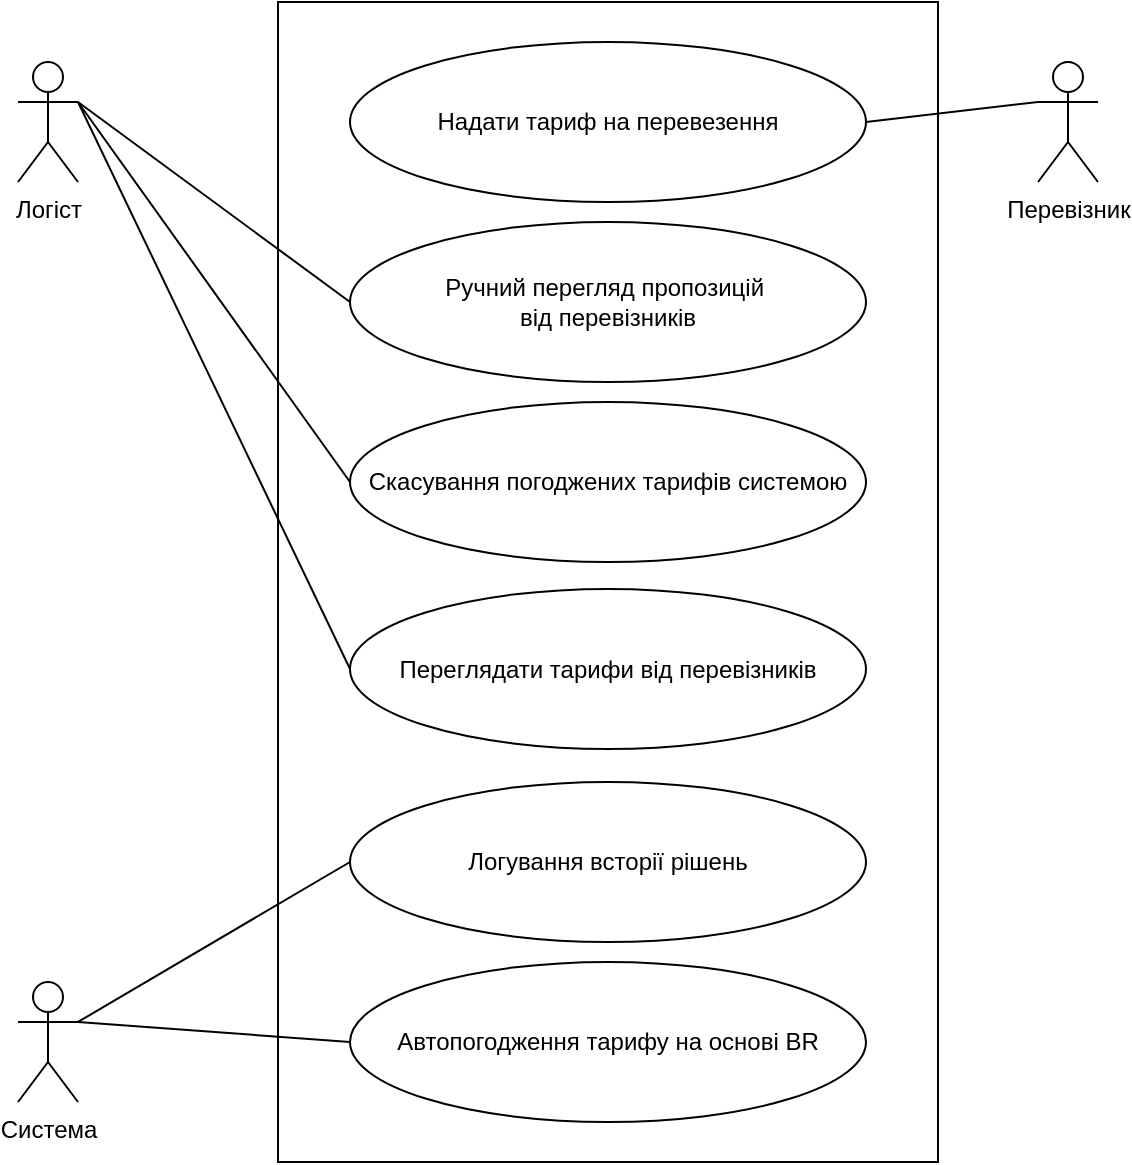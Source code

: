 <mxfile version="27.1.6">
  <diagram name="Сторінка-1" id="ytLEhvGYOJ3w0qEwgIKS">
    <mxGraphModel dx="1123" dy="710" grid="1" gridSize="10" guides="1" tooltips="1" connect="1" arrows="1" fold="1" page="1" pageScale="1" pageWidth="1169" pageHeight="827" math="0" shadow="0">
      <root>
        <mxCell id="0" />
        <mxCell id="1" parent="0" />
        <mxCell id="3pbHyQOfJEhkmRudi0SX-82" value="" style="rounded=0;whiteSpace=wrap;html=1;" vertex="1" parent="1">
          <mxGeometry x="420" y="80" width="330" height="580" as="geometry" />
        </mxCell>
        <mxCell id="3pbHyQOfJEhkmRudi0SX-85" value="Надати тариф на перевезення" style="ellipse;whiteSpace=wrap;html=1;" vertex="1" parent="1">
          <mxGeometry x="456" y="100" width="258" height="80" as="geometry" />
        </mxCell>
        <mxCell id="3pbHyQOfJEhkmRudi0SX-86" value="Переглядати тарифи від перевізників" style="ellipse;whiteSpace=wrap;html=1;" vertex="1" parent="1">
          <mxGeometry x="456" y="373.5" width="258" height="80" as="geometry" />
        </mxCell>
        <mxCell id="3pbHyQOfJEhkmRudi0SX-87" value="Скасування погоджених тарифів системою" style="ellipse;whiteSpace=wrap;html=1;" vertex="1" parent="1">
          <mxGeometry x="456" y="280" width="258" height="80" as="geometry" />
        </mxCell>
        <mxCell id="3pbHyQOfJEhkmRudi0SX-88" value="Автопогодження тарифу на основі BR" style="ellipse;whiteSpace=wrap;html=1;" vertex="1" parent="1">
          <mxGeometry x="456" y="560" width="258" height="80" as="geometry" />
        </mxCell>
        <mxCell id="3pbHyQOfJEhkmRudi0SX-89" value="Логування всторії рішень" style="ellipse;whiteSpace=wrap;html=1;" vertex="1" parent="1">
          <mxGeometry x="456" y="470" width="258" height="80" as="geometry" />
        </mxCell>
        <mxCell id="3pbHyQOfJEhkmRudi0SX-90" value="Ручний перегляд пропозицій&amp;nbsp;&lt;div&gt;від перевізників&lt;/div&gt;" style="ellipse;whiteSpace=wrap;html=1;" vertex="1" parent="1">
          <mxGeometry x="456" y="190" width="258" height="80" as="geometry" />
        </mxCell>
        <mxCell id="3pbHyQOfJEhkmRudi0SX-91" value="Перевізник" style="shape=umlActor;verticalLabelPosition=bottom;verticalAlign=top;html=1;outlineConnect=0;" vertex="1" parent="1">
          <mxGeometry x="800" y="110" width="30" height="60" as="geometry" />
        </mxCell>
        <mxCell id="3pbHyQOfJEhkmRudi0SX-92" value="Система" style="shape=umlActor;verticalLabelPosition=bottom;verticalAlign=top;html=1;outlineConnect=0;" vertex="1" parent="1">
          <mxGeometry x="290" y="570" width="30" height="60" as="geometry" />
        </mxCell>
        <mxCell id="3pbHyQOfJEhkmRudi0SX-93" value="Логіст" style="shape=umlActor;verticalLabelPosition=bottom;verticalAlign=top;html=1;outlineConnect=0;" vertex="1" parent="1">
          <mxGeometry x="290" y="110" width="30" height="60" as="geometry" />
        </mxCell>
        <mxCell id="3pbHyQOfJEhkmRudi0SX-98" value="" style="endArrow=none;html=1;rounded=0;exitX=1;exitY=0.333;exitDx=0;exitDy=0;exitPerimeter=0;entryX=0;entryY=0.5;entryDx=0;entryDy=0;" edge="1" parent="1" source="3pbHyQOfJEhkmRudi0SX-93" target="3pbHyQOfJEhkmRudi0SX-90">
          <mxGeometry width="50" height="50" relative="1" as="geometry">
            <mxPoint x="340" y="140" as="sourcePoint" />
            <mxPoint x="390" y="90" as="targetPoint" />
          </mxGeometry>
        </mxCell>
        <mxCell id="3pbHyQOfJEhkmRudi0SX-99" value="" style="endArrow=none;html=1;rounded=0;entryX=0;entryY=0.333;entryDx=0;entryDy=0;entryPerimeter=0;exitX=1;exitY=0.5;exitDx=0;exitDy=0;" edge="1" parent="1" source="3pbHyQOfJEhkmRudi0SX-85" target="3pbHyQOfJEhkmRudi0SX-91">
          <mxGeometry width="50" height="50" relative="1" as="geometry">
            <mxPoint x="720" y="140" as="sourcePoint" />
            <mxPoint x="536" y="280" as="targetPoint" />
          </mxGeometry>
        </mxCell>
        <mxCell id="3pbHyQOfJEhkmRudi0SX-100" value="" style="endArrow=none;html=1;rounded=0;exitX=1;exitY=0.333;exitDx=0;exitDy=0;exitPerimeter=0;entryX=0;entryY=0.5;entryDx=0;entryDy=0;" edge="1" parent="1" source="3pbHyQOfJEhkmRudi0SX-93" target="3pbHyQOfJEhkmRudi0SX-87">
          <mxGeometry width="50" height="50" relative="1" as="geometry">
            <mxPoint x="140" y="290" as="sourcePoint" />
            <mxPoint x="276" y="390" as="targetPoint" />
          </mxGeometry>
        </mxCell>
        <mxCell id="3pbHyQOfJEhkmRudi0SX-101" value="" style="endArrow=none;html=1;rounded=0;exitX=1;exitY=0.333;exitDx=0;exitDy=0;exitPerimeter=0;entryX=0;entryY=0.5;entryDx=0;entryDy=0;" edge="1" parent="1" source="3pbHyQOfJEhkmRudi0SX-93" target="3pbHyQOfJEhkmRudi0SX-86">
          <mxGeometry width="50" height="50" relative="1" as="geometry">
            <mxPoint x="310" y="380" as="sourcePoint" />
            <mxPoint x="446" y="480" as="targetPoint" />
          </mxGeometry>
        </mxCell>
        <mxCell id="3pbHyQOfJEhkmRudi0SX-102" value="" style="endArrow=none;html=1;rounded=0;exitX=1;exitY=0.333;exitDx=0;exitDy=0;exitPerimeter=0;entryX=0;entryY=0.5;entryDx=0;entryDy=0;" edge="1" parent="1" source="3pbHyQOfJEhkmRudi0SX-92" target="3pbHyQOfJEhkmRudi0SX-89">
          <mxGeometry width="50" height="50" relative="1" as="geometry">
            <mxPoint x="330" y="490" as="sourcePoint" />
            <mxPoint x="466" y="590" as="targetPoint" />
          </mxGeometry>
        </mxCell>
        <mxCell id="3pbHyQOfJEhkmRudi0SX-103" value="" style="endArrow=none;html=1;rounded=0;exitX=1;exitY=0.333;exitDx=0;exitDy=0;exitPerimeter=0;entryX=0;entryY=0.5;entryDx=0;entryDy=0;" edge="1" parent="1" source="3pbHyQOfJEhkmRudi0SX-92" target="3pbHyQOfJEhkmRudi0SX-88">
          <mxGeometry width="50" height="50" relative="1" as="geometry">
            <mxPoint x="330" y="540" as="sourcePoint" />
            <mxPoint x="466" y="640" as="targetPoint" />
          </mxGeometry>
        </mxCell>
      </root>
    </mxGraphModel>
  </diagram>
</mxfile>
